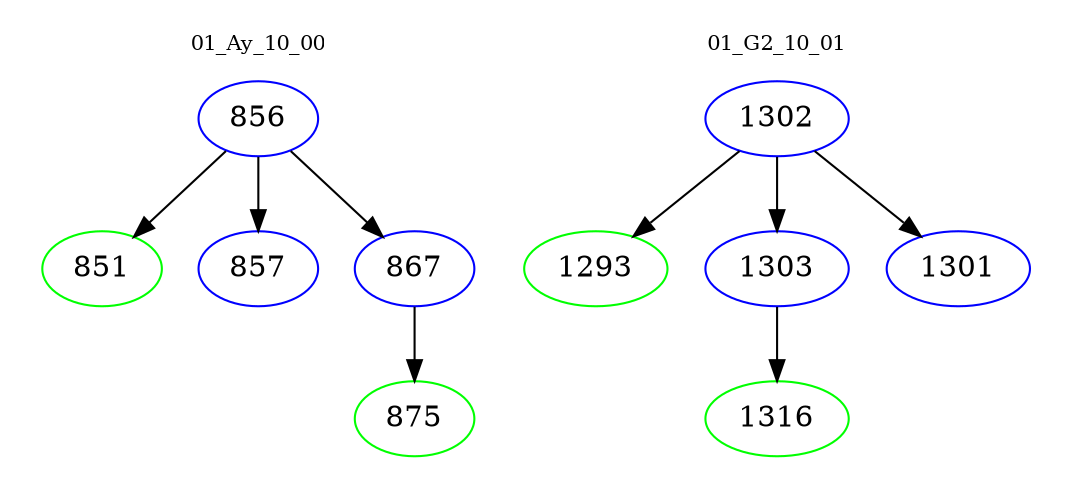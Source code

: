 digraph{
subgraph cluster_0 {
color = white
label = "01_Ay_10_00";
fontsize=10;
T0_856 [label="856", color="blue"]
T0_856 -> T0_851 [color="black"]
T0_851 [label="851", color="green"]
T0_856 -> T0_857 [color="black"]
T0_857 [label="857", color="blue"]
T0_856 -> T0_867 [color="black"]
T0_867 [label="867", color="blue"]
T0_867 -> T0_875 [color="black"]
T0_875 [label="875", color="green"]
}
subgraph cluster_1 {
color = white
label = "01_G2_10_01";
fontsize=10;
T1_1302 [label="1302", color="blue"]
T1_1302 -> T1_1293 [color="black"]
T1_1293 [label="1293", color="green"]
T1_1302 -> T1_1303 [color="black"]
T1_1303 [label="1303", color="blue"]
T1_1303 -> T1_1316 [color="black"]
T1_1316 [label="1316", color="green"]
T1_1302 -> T1_1301 [color="black"]
T1_1301 [label="1301", color="blue"]
}
}
